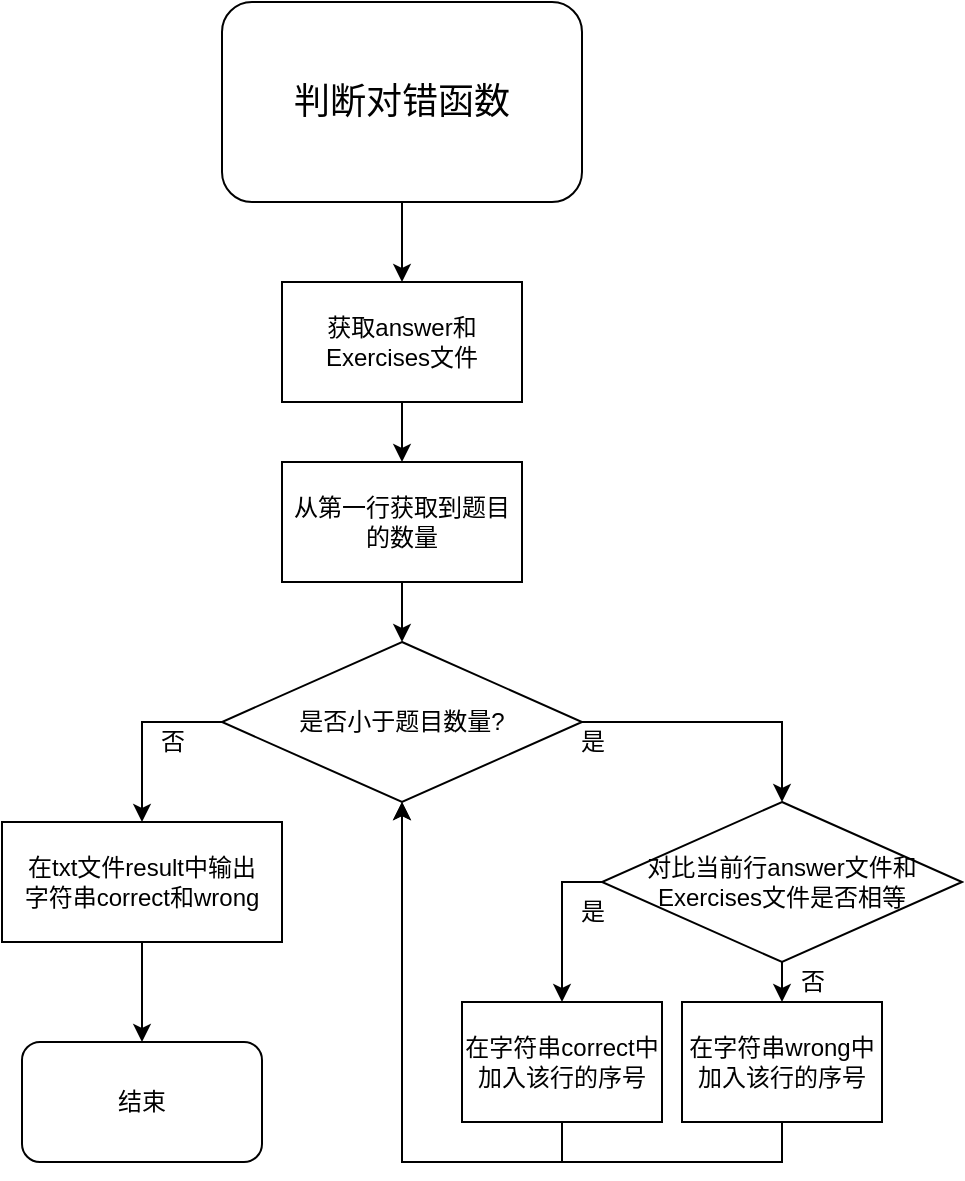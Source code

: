 <mxfile version="14.4.3" type="device"><diagram id="azjaQ6METjiG920sWANK" name="第 1 页"><mxGraphModel dx="842" dy="516" grid="1" gridSize="10" guides="1" tooltips="1" connect="1" arrows="1" fold="1" page="1" pageScale="1" pageWidth="827" pageHeight="1169" math="0" shadow="0"><root><mxCell id="0"/><mxCell id="1" parent="0"/><mxCell id="BdVFByO280wQdEOKr20G-4" style="edgeStyle=orthogonalEdgeStyle;rounded=0;orthogonalLoop=1;jettySize=auto;html=1;entryX=0.5;entryY=0;entryDx=0;entryDy=0;" edge="1" parent="1" source="BdVFByO280wQdEOKr20G-2" target="BdVFByO280wQdEOKr20G-3"><mxGeometry relative="1" as="geometry"/></mxCell><mxCell id="BdVFByO280wQdEOKr20G-2" value="&lt;font style=&quot;font-size: 18px&quot;&gt;判断对错函数&lt;/font&gt;" style="rounded=1;whiteSpace=wrap;html=1;" vertex="1" parent="1"><mxGeometry x="330" y="140" width="180" height="100" as="geometry"/></mxCell><mxCell id="BdVFByO280wQdEOKr20G-6" style="edgeStyle=orthogonalEdgeStyle;rounded=0;orthogonalLoop=1;jettySize=auto;html=1;entryX=0.5;entryY=0;entryDx=0;entryDy=0;" edge="1" parent="1" source="BdVFByO280wQdEOKr20G-3" target="BdVFByO280wQdEOKr20G-5"><mxGeometry relative="1" as="geometry"/></mxCell><mxCell id="BdVFByO280wQdEOKr20G-3" value="获取answer和Exercises文件" style="rounded=0;whiteSpace=wrap;html=1;" vertex="1" parent="1"><mxGeometry x="360" y="280" width="120" height="60" as="geometry"/></mxCell><mxCell id="BdVFByO280wQdEOKr20G-8" style="edgeStyle=orthogonalEdgeStyle;rounded=0;orthogonalLoop=1;jettySize=auto;html=1;entryX=0.5;entryY=0;entryDx=0;entryDy=0;" edge="1" parent="1" source="BdVFByO280wQdEOKr20G-5" target="BdVFByO280wQdEOKr20G-7"><mxGeometry relative="1" as="geometry"/></mxCell><mxCell id="BdVFByO280wQdEOKr20G-5" value="从第一行获取到题目的数量" style="rounded=0;whiteSpace=wrap;html=1;" vertex="1" parent="1"><mxGeometry x="360" y="370" width="120" height="60" as="geometry"/></mxCell><mxCell id="BdVFByO280wQdEOKr20G-10" style="edgeStyle=orthogonalEdgeStyle;rounded=0;orthogonalLoop=1;jettySize=auto;html=1;entryX=0.5;entryY=0;entryDx=0;entryDy=0;" edge="1" parent="1" source="BdVFByO280wQdEOKr20G-7" target="BdVFByO280wQdEOKr20G-11"><mxGeometry relative="1" as="geometry"><mxPoint x="540" y="500" as="targetPoint"/></mxGeometry></mxCell><mxCell id="BdVFByO280wQdEOKr20G-22" style="edgeStyle=orthogonalEdgeStyle;rounded=0;orthogonalLoop=1;jettySize=auto;html=1;" edge="1" parent="1" source="BdVFByO280wQdEOKr20G-7" target="BdVFByO280wQdEOKr20G-21"><mxGeometry relative="1" as="geometry"><Array as="points"><mxPoint x="290" y="500"/></Array></mxGeometry></mxCell><mxCell id="BdVFByO280wQdEOKr20G-7" value="是否小于题目数量?" style="rhombus;whiteSpace=wrap;html=1;" vertex="1" parent="1"><mxGeometry x="330" y="460" width="180" height="80" as="geometry"/></mxCell><mxCell id="BdVFByO280wQdEOKr20G-15" style="edgeStyle=orthogonalEdgeStyle;rounded=0;orthogonalLoop=1;jettySize=auto;html=1;entryX=0.5;entryY=0;entryDx=0;entryDy=0;exitX=0;exitY=0.5;exitDx=0;exitDy=0;" edge="1" parent="1" source="BdVFByO280wQdEOKr20G-11" target="BdVFByO280wQdEOKr20G-14"><mxGeometry relative="1" as="geometry"/></mxCell><mxCell id="BdVFByO280wQdEOKr20G-17" style="edgeStyle=orthogonalEdgeStyle;rounded=0;orthogonalLoop=1;jettySize=auto;html=1;entryX=0.5;entryY=0;entryDx=0;entryDy=0;exitX=0.5;exitY=1;exitDx=0;exitDy=0;" edge="1" parent="1" source="BdVFByO280wQdEOKr20G-11" target="BdVFByO280wQdEOKr20G-13"><mxGeometry relative="1" as="geometry"><Array as="points"><mxPoint x="610" y="640"/></Array></mxGeometry></mxCell><mxCell id="BdVFByO280wQdEOKr20G-11" value="对比当前行answer文件和Exercises文件是否相等" style="rhombus;whiteSpace=wrap;html=1;" vertex="1" parent="1"><mxGeometry x="520" y="540" width="180" height="80" as="geometry"/></mxCell><mxCell id="BdVFByO280wQdEOKr20G-12" value="是" style="text;html=1;align=center;verticalAlign=middle;resizable=0;points=[];autosize=1;" vertex="1" parent="1"><mxGeometry x="500" y="500" width="30" height="20" as="geometry"/></mxCell><mxCell id="BdVFByO280wQdEOKr20G-19" style="edgeStyle=orthogonalEdgeStyle;rounded=0;orthogonalLoop=1;jettySize=auto;html=1;entryX=0.5;entryY=1;entryDx=0;entryDy=0;" edge="1" parent="1" source="BdVFByO280wQdEOKr20G-13" target="BdVFByO280wQdEOKr20G-7"><mxGeometry relative="1" as="geometry"><Array as="points"><mxPoint x="610" y="720"/><mxPoint x="420" y="720"/></Array></mxGeometry></mxCell><mxCell id="BdVFByO280wQdEOKr20G-13" value="&lt;span&gt;在字符串wrong中&lt;/span&gt;&lt;br&gt;&lt;span&gt;加入该行的序号&lt;/span&gt;" style="rounded=0;whiteSpace=wrap;html=1;" vertex="1" parent="1"><mxGeometry x="560" y="640" width="100" height="60" as="geometry"/></mxCell><mxCell id="BdVFByO280wQdEOKr20G-18" style="edgeStyle=orthogonalEdgeStyle;rounded=0;orthogonalLoop=1;jettySize=auto;html=1;" edge="1" parent="1" source="BdVFByO280wQdEOKr20G-14" target="BdVFByO280wQdEOKr20G-7"><mxGeometry relative="1" as="geometry"><Array as="points"><mxPoint x="500" y="720"/><mxPoint x="420" y="720"/></Array></mxGeometry></mxCell><mxCell id="BdVFByO280wQdEOKr20G-14" value="在字符串correct中&lt;br&gt;加入该行的序号" style="rounded=0;whiteSpace=wrap;html=1;" vertex="1" parent="1"><mxGeometry x="450" y="640" width="100" height="60" as="geometry"/></mxCell><mxCell id="BdVFByO280wQdEOKr20G-16" value="是" style="text;html=1;align=center;verticalAlign=middle;resizable=0;points=[];autosize=1;" vertex="1" parent="1"><mxGeometry x="500" y="585" width="30" height="20" as="geometry"/></mxCell><mxCell id="BdVFByO280wQdEOKr20G-20" value="否" style="text;html=1;align=center;verticalAlign=middle;resizable=0;points=[];autosize=1;" vertex="1" parent="1"><mxGeometry x="610" y="620" width="30" height="20" as="geometry"/></mxCell><mxCell id="BdVFByO280wQdEOKr20G-25" style="edgeStyle=orthogonalEdgeStyle;rounded=0;orthogonalLoop=1;jettySize=auto;html=1;entryX=0.5;entryY=0;entryDx=0;entryDy=0;" edge="1" parent="1" source="BdVFByO280wQdEOKr20G-21" target="BdVFByO280wQdEOKr20G-24"><mxGeometry relative="1" as="geometry"/></mxCell><mxCell id="BdVFByO280wQdEOKr20G-21" value="在txt文件result中输出&lt;br&gt;字符串correct和wrong" style="rounded=0;whiteSpace=wrap;html=1;" vertex="1" parent="1"><mxGeometry x="220" y="550" width="140" height="60" as="geometry"/></mxCell><mxCell id="BdVFByO280wQdEOKr20G-23" value="否" style="text;html=1;align=center;verticalAlign=middle;resizable=0;points=[];autosize=1;" vertex="1" parent="1"><mxGeometry x="290" y="500" width="30" height="20" as="geometry"/></mxCell><mxCell id="BdVFByO280wQdEOKr20G-24" value="结束" style="rounded=1;whiteSpace=wrap;html=1;" vertex="1" parent="1"><mxGeometry x="230" y="660" width="120" height="60" as="geometry"/></mxCell></root></mxGraphModel></diagram></mxfile>